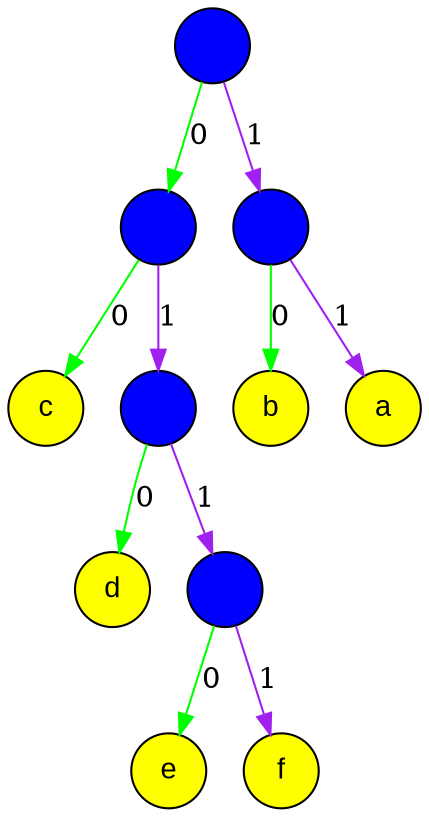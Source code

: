 digraph HEAP {
    node [fontname="Arial", shape=circle, style=filled, fillcolor=blue];
    69 -> 67 [label="0", color=green]  
 69 [label = " "] 
 67[label = " "];
    67 -> 61 [label="0", color=green]  
 67 [label = " "] 
 61[label = "c"];
61 [fillcolor=yellow]
    67 -> 66 [label="1", color=purple] 
 67 [label = " "] 
 66[label = " "];
    66 -> 62 [label="0", color=green]  
 66 [label = " "] 
 62[label = "d"];
62 [fillcolor=yellow]
    66 -> 65 [label="1", color=purple] 
 66 [label = " "] 
 65[label = " "];
    65 -> 63 [label="0", color=green]  
 65 [label = " "] 
 63[label = "e"];
63 [fillcolor=yellow]
    65 -> 64 [label="1", color=purple] 
 65 [label = " "] 
 64[label = "f"];
64 [fillcolor=yellow]
    69 -> 68 [label="1", color=purple] 
 69 [label = " "] 
 68[label = " "];
    68 -> 60 [label="0", color=green]  
 68 [label = " "] 
 60[label = "b"];
60 [fillcolor=yellow]
    68 -> 59 [label="1", color=purple] 
 68 [label = " "] 
 59[label = "a"];
59 [fillcolor=yellow]
}
